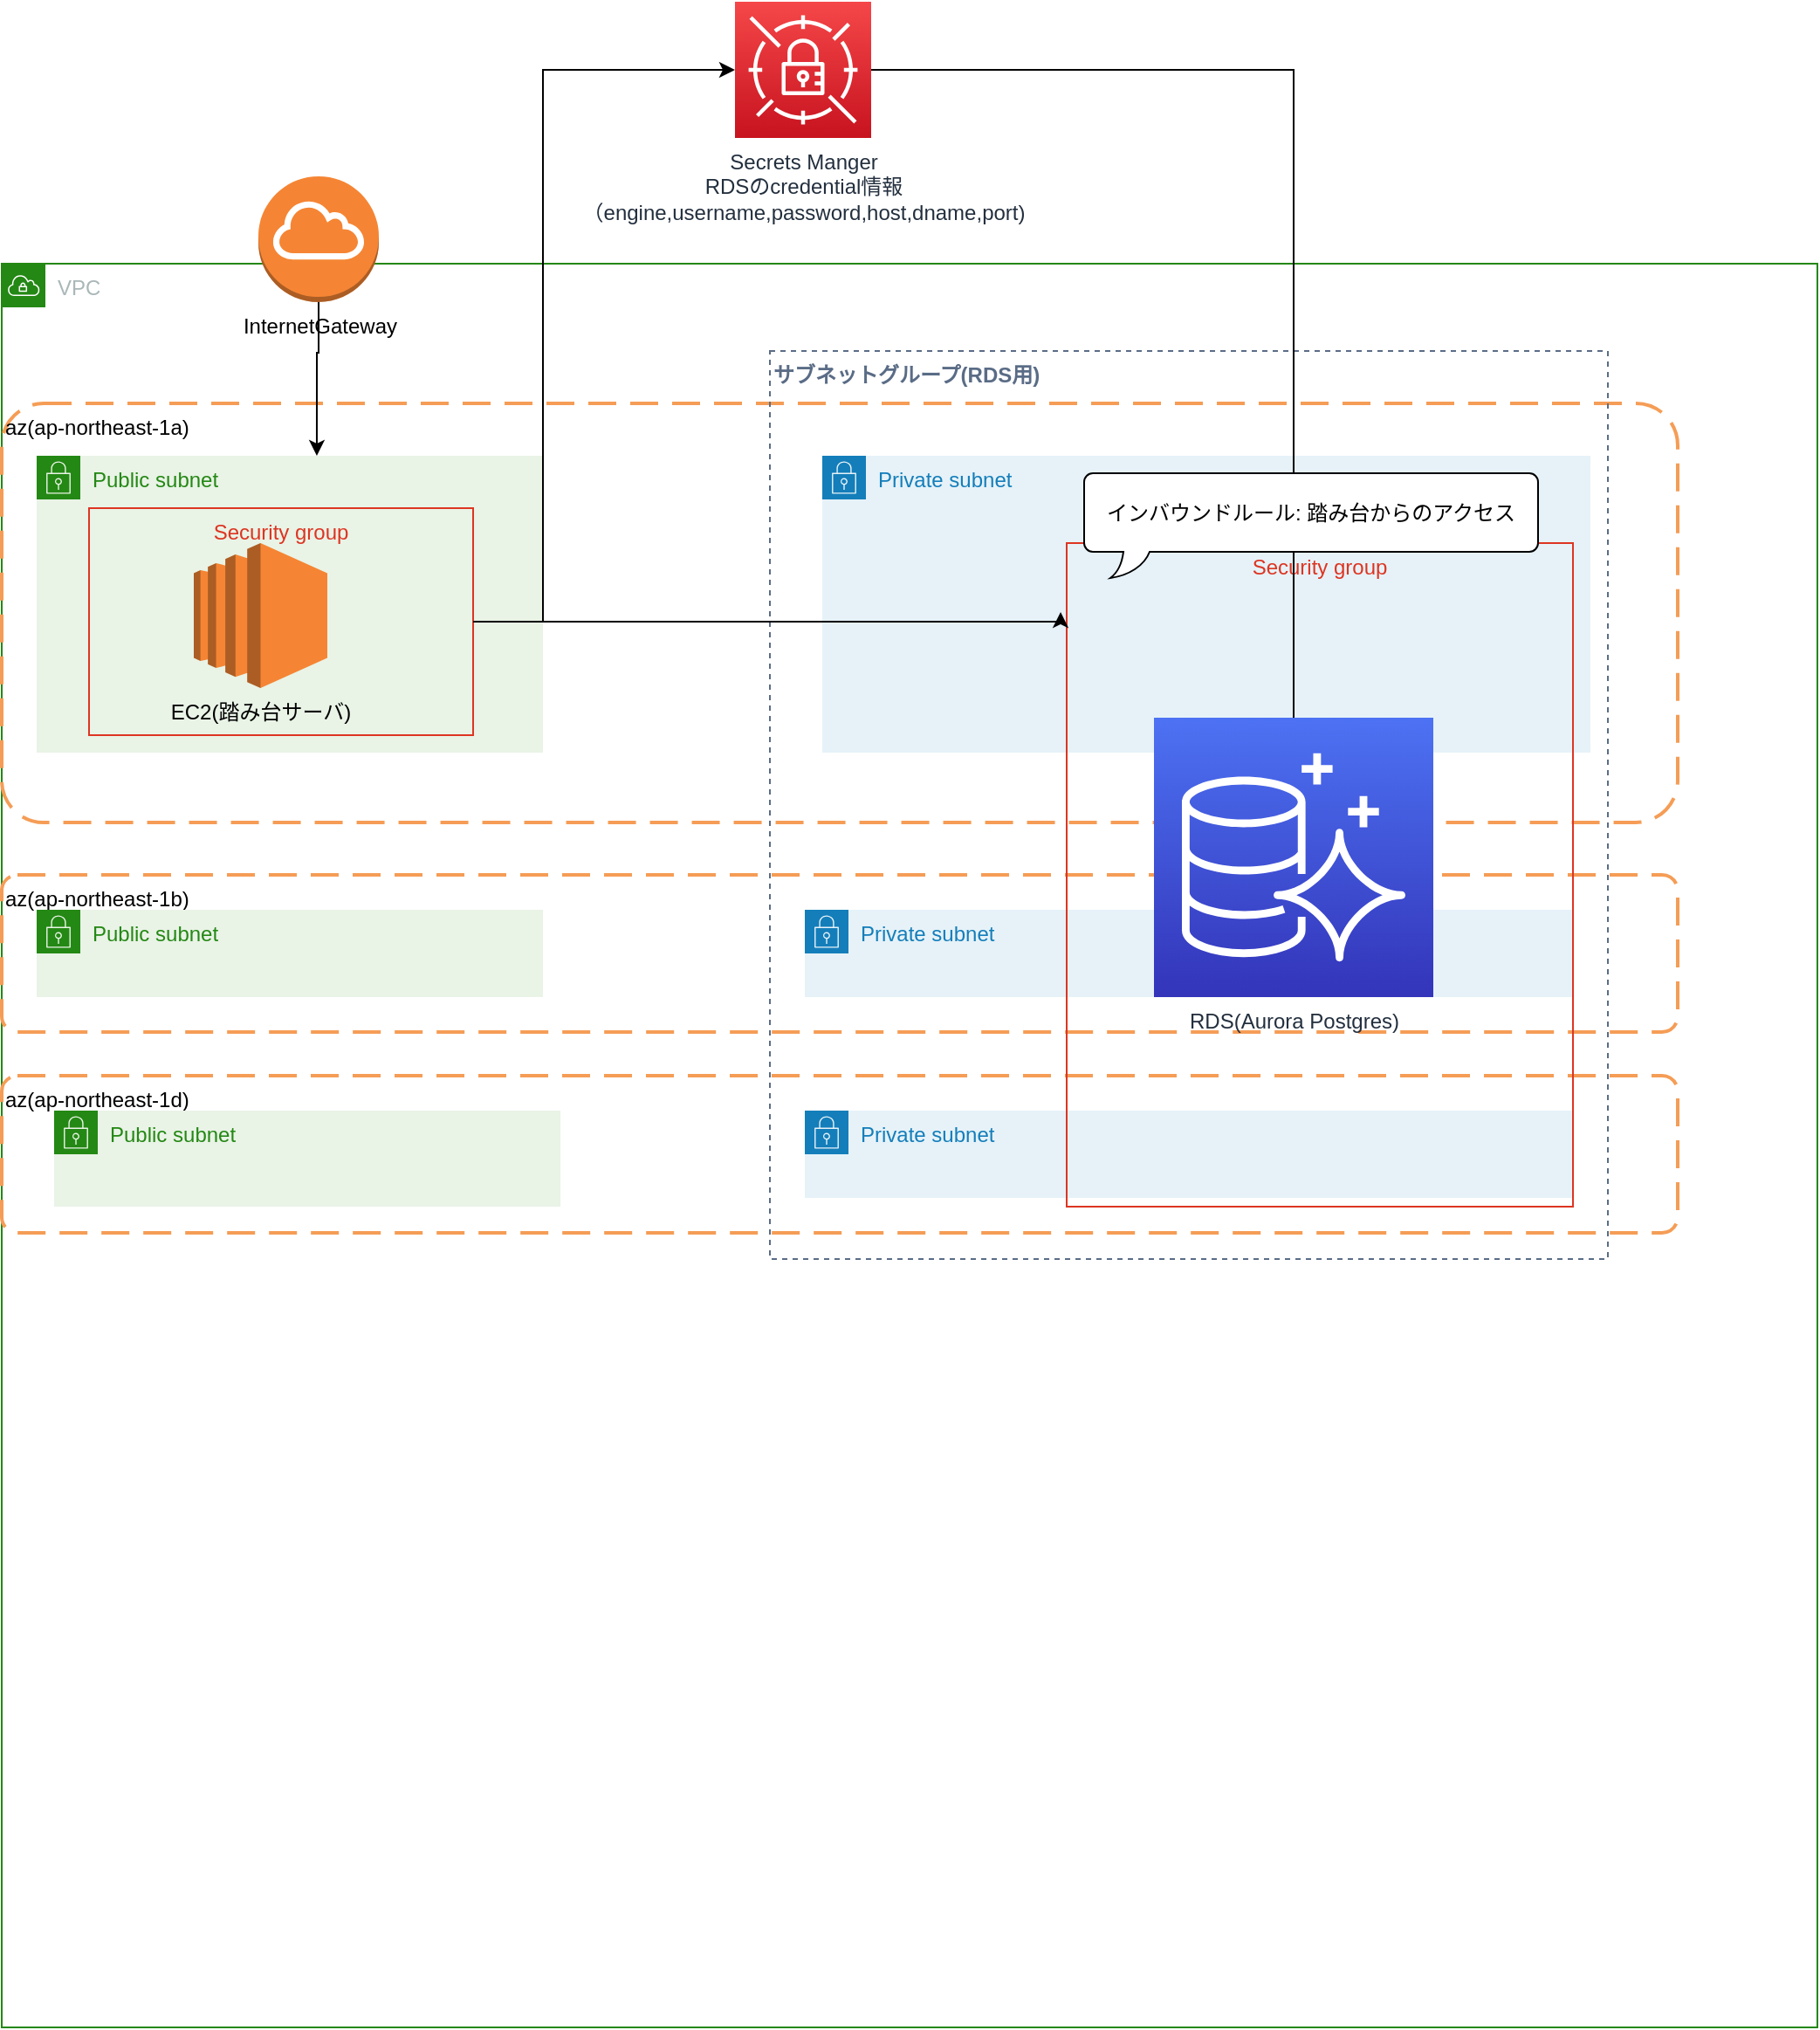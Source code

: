 <mxfile version="16.0.0" type="device"><diagram id="WVZl5mad4qoZ9w-SjtQW" name="ページ1"><mxGraphModel dx="2500" dy="2187" grid="1" gridSize="10" guides="1" tooltips="1" connect="1" arrows="1" fold="1" page="1" pageScale="1" pageWidth="827" pageHeight="1169" math="0" shadow="0"><root><mxCell id="0"/><mxCell id="1" value="VPC" parent="0"/><mxCell id="notR2RM95AT8GIad3jrg-2" value="VPC" style="points=[[0,0],[0.25,0],[0.5,0],[0.75,0],[1,0],[1,0.25],[1,0.5],[1,0.75],[1,1],[0.75,1],[0.5,1],[0.25,1],[0,1],[0,0.75],[0,0.5],[0,0.25]];outlineConnect=0;gradientColor=none;html=1;whiteSpace=wrap;fontSize=12;fontStyle=0;container=1;pointerEvents=0;collapsible=0;recursiveResize=0;shape=mxgraph.aws4.group;grIcon=mxgraph.aws4.group_vpc;strokeColor=#248814;fillColor=none;verticalAlign=top;align=left;spacingLeft=30;fontColor=#AAB7B8;dashed=0;" vertex="1" parent="1"><mxGeometry x="-310" y="30" width="1040" height="1010" as="geometry"/></mxCell><mxCell id="notR2RM95AT8GIad3jrg-58" value="InternetGateway" style="outlineConnect=0;dashed=0;verticalLabelPosition=bottom;verticalAlign=top;align=center;html=1;shape=mxgraph.aws3.internet_gateway;fillColor=#F58534;gradientColor=none;" vertex="1" parent="1"><mxGeometry x="-163" y="-20" width="69" height="72" as="geometry"/></mxCell><mxCell id="notR2RM95AT8GIad3jrg-43" value="AvairableZone" parent="0"/><mxCell id="notR2RM95AT8GIad3jrg-44" value="az(ap-northeast-1a)" style="rounded=1;arcSize=10;dashed=1;strokeColor=#F59D56;fillColor=none;gradientColor=none;dashPattern=8 4;strokeWidth=2;align=left;verticalAlign=top;" vertex="1" parent="notR2RM95AT8GIad3jrg-43"><mxGeometry x="-310" y="110" width="960" height="240" as="geometry"/></mxCell><mxCell id="notR2RM95AT8GIad3jrg-45" value="az(ap-northeast-1b)" style="rounded=1;arcSize=10;dashed=1;strokeColor=#F59D56;fillColor=none;gradientColor=none;dashPattern=8 4;strokeWidth=2;align=left;verticalAlign=top;" vertex="1" parent="notR2RM95AT8GIad3jrg-43"><mxGeometry x="-310" y="380" width="960" height="90" as="geometry"/></mxCell><mxCell id="notR2RM95AT8GIad3jrg-46" value="az(ap-northeast-1d)" style="rounded=1;arcSize=10;dashed=1;strokeColor=#F59D56;fillColor=none;gradientColor=none;dashPattern=8 4;strokeWidth=2;align=left;verticalAlign=top;" vertex="1" parent="notR2RM95AT8GIad3jrg-43"><mxGeometry x="-310" y="495" width="960" height="90" as="geometry"/></mxCell><mxCell id="notR2RM95AT8GIad3jrg-47" value="サブネットグループ(RDS用)" style="fillColor=none;strokeColor=#5A6C86;dashed=1;verticalAlign=top;fontStyle=1;fontColor=#5A6C86;align=left;" vertex="1" parent="notR2RM95AT8GIad3jrg-43"><mxGeometry x="130" y="80" width="480" height="520" as="geometry"/></mxCell><mxCell id="notR2RM95AT8GIad3jrg-7" value="Subnet" style="" parent="0"/><mxCell id="notR2RM95AT8GIad3jrg-30" value="Public subnet" style="points=[[0,0],[0.25,0],[0.5,0],[0.75,0],[1,0],[1,0.25],[1,0.5],[1,0.75],[1,1],[0.75,1],[0.5,1],[0.25,1],[0,1],[0,0.75],[0,0.5],[0,0.25]];outlineConnect=0;gradientColor=none;html=1;whiteSpace=wrap;fontSize=12;fontStyle=0;container=1;pointerEvents=0;collapsible=0;recursiveResize=0;shape=mxgraph.aws4.group;grIcon=mxgraph.aws4.group_security_group;grStroke=0;strokeColor=#248814;fillColor=#E9F3E6;verticalAlign=top;align=left;spacingLeft=30;fontColor=#248814;dashed=0;" vertex="1" parent="notR2RM95AT8GIad3jrg-7"><mxGeometry x="-290" y="140" width="290" height="170" as="geometry"/></mxCell><mxCell id="notR2RM95AT8GIad3jrg-48" value="Private subnet" style="points=[[0,0],[0.25,0],[0.5,0],[0.75,0],[1,0],[1,0.25],[1,0.5],[1,0.75],[1,1],[0.75,1],[0.5,1],[0.25,1],[0,1],[0,0.75],[0,0.5],[0,0.25]];outlineConnect=0;gradientColor=none;html=1;whiteSpace=wrap;fontSize=12;fontStyle=0;container=1;pointerEvents=0;collapsible=0;recursiveResize=0;shape=mxgraph.aws4.group;grIcon=mxgraph.aws4.group_security_group;grStroke=0;strokeColor=#147EBA;fillColor=#E6F2F8;verticalAlign=top;align=left;spacingLeft=30;fontColor=#147EBA;dashed=0;" vertex="1" parent="notR2RM95AT8GIad3jrg-7"><mxGeometry x="160" y="140" width="440" height="170" as="geometry"/></mxCell><mxCell id="notR2RM95AT8GIad3jrg-49" value="Private subnet" style="points=[[0,0],[0.25,0],[0.5,0],[0.75,0],[1,0],[1,0.25],[1,0.5],[1,0.75],[1,1],[0.75,1],[0.5,1],[0.25,1],[0,1],[0,0.75],[0,0.5],[0,0.25]];outlineConnect=0;gradientColor=none;html=1;whiteSpace=wrap;fontSize=12;fontStyle=0;container=1;pointerEvents=0;collapsible=0;recursiveResize=0;shape=mxgraph.aws4.group;grIcon=mxgraph.aws4.group_security_group;grStroke=0;strokeColor=#147EBA;fillColor=#E6F2F8;verticalAlign=top;align=left;spacingLeft=30;fontColor=#147EBA;dashed=0;" vertex="1" parent="notR2RM95AT8GIad3jrg-7"><mxGeometry x="150" y="400" width="440" height="50" as="geometry"/></mxCell><mxCell id="notR2RM95AT8GIad3jrg-50" value="Private subnet" style="points=[[0,0],[0.25,0],[0.5,0],[0.75,0],[1,0],[1,0.25],[1,0.5],[1,0.75],[1,1],[0.75,1],[0.5,1],[0.25,1],[0,1],[0,0.75],[0,0.5],[0,0.25]];outlineConnect=0;gradientColor=none;html=1;whiteSpace=wrap;fontSize=12;fontStyle=0;container=1;pointerEvents=0;collapsible=0;recursiveResize=0;shape=mxgraph.aws4.group;grIcon=mxgraph.aws4.group_security_group;grStroke=0;strokeColor=#147EBA;fillColor=#E6F2F8;verticalAlign=top;align=left;spacingLeft=30;fontColor=#147EBA;dashed=0;" vertex="1" parent="notR2RM95AT8GIad3jrg-7"><mxGeometry x="150" y="515" width="440" height="50" as="geometry"/></mxCell><mxCell id="notR2RM95AT8GIad3jrg-59" style="edgeStyle=orthogonalEdgeStyle;rounded=0;orthogonalLoop=1;jettySize=auto;html=1;entryX=0.188;entryY=0.125;entryDx=0;entryDy=0;entryPerimeter=0;" edge="1" parent="notR2RM95AT8GIad3jrg-7" source="notR2RM95AT8GIad3jrg-58" target="notR2RM95AT8GIad3jrg-44"><mxGeometry relative="1" as="geometry"/></mxCell><mxCell id="notR2RM95AT8GIad3jrg-61" value="Public subnet" style="points=[[0,0],[0.25,0],[0.5,0],[0.75,0],[1,0],[1,0.25],[1,0.5],[1,0.75],[1,1],[0.75,1],[0.5,1],[0.25,1],[0,1],[0,0.75],[0,0.5],[0,0.25]];outlineConnect=0;gradientColor=none;html=1;whiteSpace=wrap;fontSize=12;fontStyle=0;container=1;pointerEvents=0;collapsible=0;recursiveResize=0;shape=mxgraph.aws4.group;grIcon=mxgraph.aws4.group_security_group;grStroke=0;strokeColor=#248814;fillColor=#E9F3E6;verticalAlign=top;align=left;spacingLeft=30;fontColor=#248814;dashed=0;" vertex="1" parent="notR2RM95AT8GIad3jrg-7"><mxGeometry x="-290" y="400" width="290" height="50" as="geometry"/></mxCell><mxCell id="notR2RM95AT8GIad3jrg-62" value="Public subnet" style="points=[[0,0],[0.25,0],[0.5,0],[0.75,0],[1,0],[1,0.25],[1,0.5],[1,0.75],[1,1],[0.75,1],[0.5,1],[0.25,1],[0,1],[0,0.75],[0,0.5],[0,0.25]];outlineConnect=0;gradientColor=none;html=1;whiteSpace=wrap;fontSize=12;fontStyle=0;container=1;pointerEvents=0;collapsible=0;recursiveResize=0;shape=mxgraph.aws4.group;grIcon=mxgraph.aws4.group_security_group;grStroke=0;strokeColor=#248814;fillColor=#E9F3E6;verticalAlign=top;align=left;spacingLeft=30;fontColor=#248814;dashed=0;" vertex="1" parent="notR2RM95AT8GIad3jrg-7"><mxGeometry x="-280" y="515" width="290" height="55" as="geometry"/></mxCell><mxCell id="notR2RM95AT8GIad3jrg-5" value="SG" parent="0"/><mxCell id="notR2RM95AT8GIad3jrg-6" value="Security group" style="fillColor=none;strokeColor=#DD3522;verticalAlign=top;fontStyle=0;fontColor=#DD3522;" vertex="1" parent="notR2RM95AT8GIad3jrg-5"><mxGeometry x="300" y="190" width="290" height="380" as="geometry"/></mxCell><mxCell id="notR2RM95AT8GIad3jrg-42" value="Security group" style="fillColor=none;strokeColor=#DD3522;verticalAlign=top;fontStyle=0;fontColor=#DD3522;" vertex="1" parent="notR2RM95AT8GIad3jrg-5"><mxGeometry x="-260" y="170" width="220" height="130" as="geometry"/></mxCell><mxCell id="notR2RM95AT8GIad3jrg-9" value="リソース" parent="0"/><mxCell id="notR2RM95AT8GIad3jrg-16" value="RDS(Aurora Postgres)" style="sketch=0;points=[[0,0,0],[0.25,0,0],[0.5,0,0],[0.75,0,0],[1,0,0],[0,1,0],[0.25,1,0],[0.5,1,0],[0.75,1,0],[1,1,0],[0,0.25,0],[0,0.5,0],[0,0.75,0],[1,0.25,0],[1,0.5,0],[1,0.75,0]];outlineConnect=0;fontColor=#232F3E;gradientColor=#4D72F3;gradientDirection=north;fillColor=#3334B9;strokeColor=#ffffff;dashed=0;verticalLabelPosition=bottom;verticalAlign=top;align=center;html=1;fontSize=12;fontStyle=0;aspect=fixed;shape=mxgraph.aws4.resourceIcon;resIcon=mxgraph.aws4.aurora;" vertex="1" parent="notR2RM95AT8GIad3jrg-9"><mxGeometry x="350" y="290" width="160" height="160" as="geometry"/></mxCell><mxCell id="notR2RM95AT8GIad3jrg-40" value="EC2(踏み台サーバ)" style="outlineConnect=0;dashed=0;verticalLabelPosition=bottom;verticalAlign=top;align=center;html=1;shape=mxgraph.aws3.ec2;fillColor=#F58534;gradientColor=none;" vertex="1" parent="notR2RM95AT8GIad3jrg-9"><mxGeometry x="-200" y="190" width="76.5" height="83" as="geometry"/></mxCell><mxCell id="notR2RM95AT8GIad3jrg-66" style="edgeStyle=orthogonalEdgeStyle;rounded=0;orthogonalLoop=1;jettySize=auto;html=1;endArrow=none;endFill=0;" edge="1" parent="notR2RM95AT8GIad3jrg-9" source="notR2RM95AT8GIad3jrg-65" target="notR2RM95AT8GIad3jrg-16"><mxGeometry relative="1" as="geometry"/></mxCell><mxCell id="notR2RM95AT8GIad3jrg-65" value="Secrets Manger&lt;br&gt;RDSのcredential情報&lt;br&gt;（engine,username,password,host,dname,port)" style="sketch=0;points=[[0,0,0],[0.25,0,0],[0.5,0,0],[0.75,0,0],[1,0,0],[0,1,0],[0.25,1,0],[0.5,1,0],[0.75,1,0],[1,1,0],[0,0.25,0],[0,0.5,0],[0,0.75,0],[1,0.25,0],[1,0.5,0],[1,0.75,0]];outlineConnect=0;fontColor=#232F3E;gradientColor=#F54749;gradientDirection=north;fillColor=#C7131F;strokeColor=#ffffff;dashed=0;verticalLabelPosition=bottom;verticalAlign=top;align=center;html=1;fontSize=12;fontStyle=0;aspect=fixed;shape=mxgraph.aws4.resourceIcon;resIcon=mxgraph.aws4.secrets_manager;" vertex="1" parent="notR2RM95AT8GIad3jrg-9"><mxGeometry x="110" y="-120" width="78" height="78" as="geometry"/></mxCell><mxCell id="notR2RM95AT8GIad3jrg-67" style="edgeStyle=orthogonalEdgeStyle;rounded=0;orthogonalLoop=1;jettySize=auto;html=1;entryX=0;entryY=0.5;entryDx=0;entryDy=0;entryPerimeter=0;" edge="1" parent="notR2RM95AT8GIad3jrg-9" source="notR2RM95AT8GIad3jrg-42" target="notR2RM95AT8GIad3jrg-65"><mxGeometry relative="1" as="geometry"><Array as="points"><mxPoint y="235"/><mxPoint y="-81"/></Array></mxGeometry></mxCell><mxCell id="notR2RM95AT8GIad3jrg-22" value="コメント" parent="0"/><mxCell id="notR2RM95AT8GIad3jrg-51" value="インバウンドルール: 踏み台からのアクセス" style="whiteSpace=wrap;html=1;shape=mxgraph.basic.roundRectCallout;dx=30;dy=15;size=5;boundedLbl=1;" vertex="1" parent="notR2RM95AT8GIad3jrg-22"><mxGeometry x="310" y="150" width="260" height="60" as="geometry"/></mxCell><mxCell id="notR2RM95AT8GIad3jrg-52" style="edgeStyle=orthogonalEdgeStyle;rounded=0;orthogonalLoop=1;jettySize=auto;html=1;entryX=-0.012;entryY=0.104;entryDx=0;entryDy=0;entryPerimeter=0;" edge="1" parent="notR2RM95AT8GIad3jrg-22" source="notR2RM95AT8GIad3jrg-42" target="notR2RM95AT8GIad3jrg-6"><mxGeometry relative="1" as="geometry"><Array as="points"><mxPoint x="296" y="235"/></Array></mxGeometry></mxCell></root></mxGraphModel></diagram></mxfile>